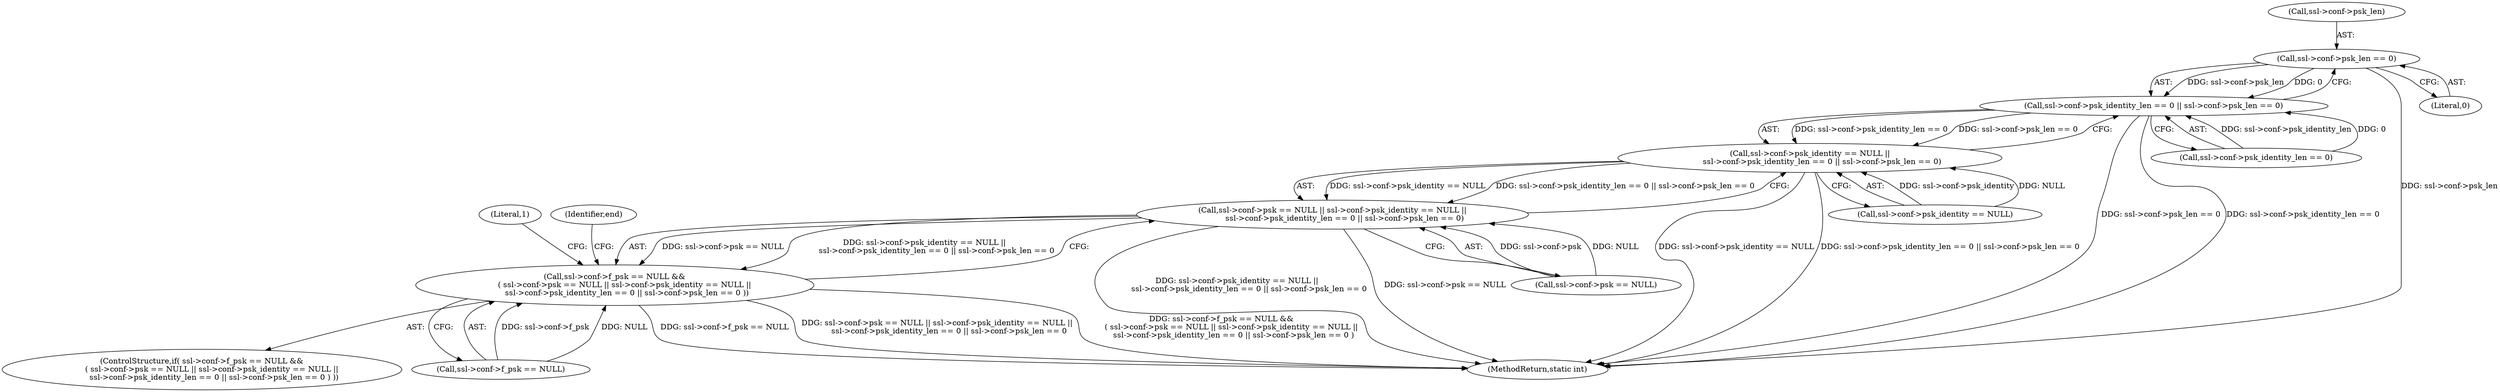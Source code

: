 digraph "0_mbedtls_83c9f495ffe70c7dd280b41fdfd4881485a3bc28@pointer" {
"1000145" [label="(Call,ssl->conf->psk_len == 0)"];
"1000137" [label="(Call,ssl->conf->psk_identity_len == 0 || ssl->conf->psk_len == 0)"];
"1000129" [label="(Call,ssl->conf->psk_identity == NULL ||\n          ssl->conf->psk_identity_len == 0 || ssl->conf->psk_len == 0)"];
"1000121" [label="(Call,ssl->conf->psk == NULL || ssl->conf->psk_identity == NULL ||\n          ssl->conf->psk_identity_len == 0 || ssl->conf->psk_len == 0)"];
"1000113" [label="(Call,ssl->conf->f_psk == NULL &&\n        ( ssl->conf->psk == NULL || ssl->conf->psk_identity == NULL ||\n          ssl->conf->psk_identity_len == 0 || ssl->conf->psk_len == 0 ))"];
"1000285" [label="(MethodReturn,static int)"];
"1000112" [label="(ControlStructure,if( ssl->conf->f_psk == NULL &&\n        ( ssl->conf->psk == NULL || ssl->conf->psk_identity == NULL ||\n          ssl->conf->psk_identity_len == 0 || ssl->conf->psk_len == 0 ) ))"];
"1000114" [label="(Call,ssl->conf->f_psk == NULL)"];
"1000122" [label="(Call,ssl->conf->psk == NULL)"];
"1000154" [label="(Literal,1)"];
"1000145" [label="(Call,ssl->conf->psk_len == 0)"];
"1000121" [label="(Call,ssl->conf->psk == NULL || ssl->conf->psk_identity == NULL ||\n          ssl->conf->psk_identity_len == 0 || ssl->conf->psk_len == 0)"];
"1000146" [label="(Call,ssl->conf->psk_len)"];
"1000137" [label="(Call,ssl->conf->psk_identity_len == 0 || ssl->conf->psk_len == 0)"];
"1000129" [label="(Call,ssl->conf->psk_identity == NULL ||\n          ssl->conf->psk_identity_len == 0 || ssl->conf->psk_len == 0)"];
"1000113" [label="(Call,ssl->conf->f_psk == NULL &&\n        ( ssl->conf->psk == NULL || ssl->conf->psk_identity == NULL ||\n          ssl->conf->psk_identity_len == 0 || ssl->conf->psk_len == 0 ))"];
"1000138" [label="(Call,ssl->conf->psk_identity_len == 0)"];
"1000151" [label="(Literal,0)"];
"1000130" [label="(Call,ssl->conf->psk_identity == NULL)"];
"1000161" [label="(Identifier,end)"];
"1000145" -> "1000137"  [label="AST: "];
"1000145" -> "1000151"  [label="CFG: "];
"1000146" -> "1000145"  [label="AST: "];
"1000151" -> "1000145"  [label="AST: "];
"1000137" -> "1000145"  [label="CFG: "];
"1000145" -> "1000285"  [label="DDG: ssl->conf->psk_len"];
"1000145" -> "1000137"  [label="DDG: ssl->conf->psk_len"];
"1000145" -> "1000137"  [label="DDG: 0"];
"1000137" -> "1000129"  [label="AST: "];
"1000137" -> "1000138"  [label="CFG: "];
"1000138" -> "1000137"  [label="AST: "];
"1000129" -> "1000137"  [label="CFG: "];
"1000137" -> "1000285"  [label="DDG: ssl->conf->psk_len == 0"];
"1000137" -> "1000285"  [label="DDG: ssl->conf->psk_identity_len == 0"];
"1000137" -> "1000129"  [label="DDG: ssl->conf->psk_identity_len == 0"];
"1000137" -> "1000129"  [label="DDG: ssl->conf->psk_len == 0"];
"1000138" -> "1000137"  [label="DDG: ssl->conf->psk_identity_len"];
"1000138" -> "1000137"  [label="DDG: 0"];
"1000129" -> "1000121"  [label="AST: "];
"1000129" -> "1000130"  [label="CFG: "];
"1000130" -> "1000129"  [label="AST: "];
"1000121" -> "1000129"  [label="CFG: "];
"1000129" -> "1000285"  [label="DDG: ssl->conf->psk_identity == NULL"];
"1000129" -> "1000285"  [label="DDG: ssl->conf->psk_identity_len == 0 || ssl->conf->psk_len == 0"];
"1000129" -> "1000121"  [label="DDG: ssl->conf->psk_identity == NULL"];
"1000129" -> "1000121"  [label="DDG: ssl->conf->psk_identity_len == 0 || ssl->conf->psk_len == 0"];
"1000130" -> "1000129"  [label="DDG: ssl->conf->psk_identity"];
"1000130" -> "1000129"  [label="DDG: NULL"];
"1000121" -> "1000113"  [label="AST: "];
"1000121" -> "1000122"  [label="CFG: "];
"1000122" -> "1000121"  [label="AST: "];
"1000113" -> "1000121"  [label="CFG: "];
"1000121" -> "1000285"  [label="DDG: ssl->conf->psk_identity == NULL ||\n          ssl->conf->psk_identity_len == 0 || ssl->conf->psk_len == 0"];
"1000121" -> "1000285"  [label="DDG: ssl->conf->psk == NULL"];
"1000121" -> "1000113"  [label="DDG: ssl->conf->psk == NULL"];
"1000121" -> "1000113"  [label="DDG: ssl->conf->psk_identity == NULL ||\n          ssl->conf->psk_identity_len == 0 || ssl->conf->psk_len == 0"];
"1000122" -> "1000121"  [label="DDG: ssl->conf->psk"];
"1000122" -> "1000121"  [label="DDG: NULL"];
"1000113" -> "1000112"  [label="AST: "];
"1000113" -> "1000114"  [label="CFG: "];
"1000114" -> "1000113"  [label="AST: "];
"1000154" -> "1000113"  [label="CFG: "];
"1000161" -> "1000113"  [label="CFG: "];
"1000113" -> "1000285"  [label="DDG: ssl->conf->f_psk == NULL"];
"1000113" -> "1000285"  [label="DDG: ssl->conf->psk == NULL || ssl->conf->psk_identity == NULL ||\n          ssl->conf->psk_identity_len == 0 || ssl->conf->psk_len == 0"];
"1000113" -> "1000285"  [label="DDG: ssl->conf->f_psk == NULL &&\n        ( ssl->conf->psk == NULL || ssl->conf->psk_identity == NULL ||\n          ssl->conf->psk_identity_len == 0 || ssl->conf->psk_len == 0 )"];
"1000114" -> "1000113"  [label="DDG: ssl->conf->f_psk"];
"1000114" -> "1000113"  [label="DDG: NULL"];
}
